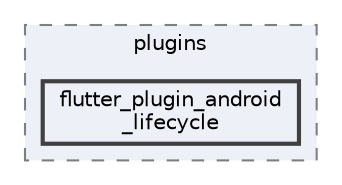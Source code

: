 digraph "build/flutter_plugin_android_lifecycle/generated/source/buildConfig/debug/io/flutter/plugins/flutter_plugin_android_lifecycle"
{
 // LATEX_PDF_SIZE
  bgcolor="transparent";
  edge [fontname=Helvetica,fontsize=10,labelfontname=Helvetica,labelfontsize=10];
  node [fontname=Helvetica,fontsize=10,shape=box,height=0.2,width=0.4];
  compound=true
  subgraph clusterdir_3d7ac5ef2a8d4021af47444108dc852a {
    graph [ bgcolor="#edf0f7", pencolor="grey50", label="plugins", fontname=Helvetica,fontsize=10 style="filled,dashed", URL="dir_3d7ac5ef2a8d4021af47444108dc852a.html",tooltip=""]
  dir_0116f37719a7a0c21ea316d0deaf0cae [label="flutter_plugin_android\l_lifecycle", fillcolor="#edf0f7", color="grey25", style="filled,bold", URL="dir_0116f37719a7a0c21ea316d0deaf0cae.html",tooltip=""];
  }
}
